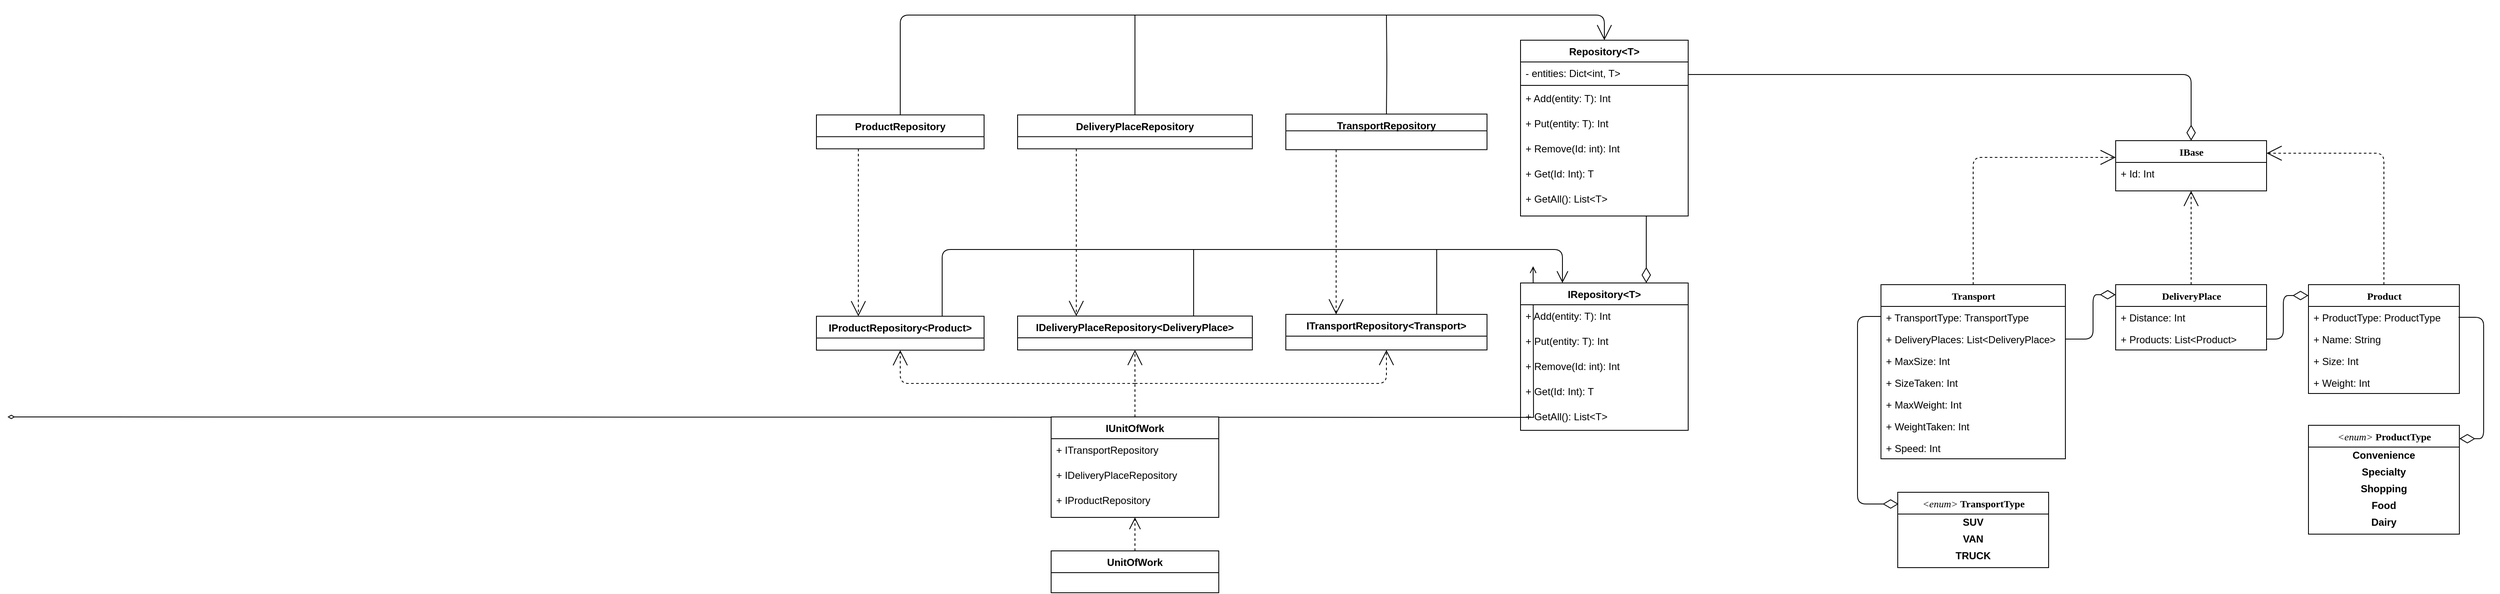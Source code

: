 <mxfile version="14.8.0" type="device"><diagram name="Page-1" id="9f46799a-70d6-7492-0946-bef42562c5a5"><mxGraphModel dx="2450" dy="764" grid="1" gridSize="10" guides="1" tooltips="1" connect="1" arrows="1" fold="1" page="1" pageScale="1" pageWidth="1100" pageHeight="850" background="none" math="0" shadow="0"><root><mxCell id="0"/><mxCell id="1" parent="0"/><mxCell id="CszDxVDu-EJz-uLOIOph-14" style="edgeStyle=orthogonalEdgeStyle;rounded=0;orthogonalLoop=1;jettySize=auto;html=1;exitX=0.5;exitY=0;exitDx=0;exitDy=0;entryX=0.5;entryY=1;entryDx=0;entryDy=0;startArrow=diamondThin;startFill=0;endArrow=open;endFill=0;" parent="1" source="78961159f06e98e8-17" edge="1"><mxGeometry relative="1" as="geometry"><mxPoint x="-2005" y="460" as="targetPoint"/></mxGeometry></mxCell><mxCell id="F6Fm4Sf8Li331SLTaKln-48" style="edgeStyle=orthogonalEdgeStyle;rounded=1;orthogonalLoop=1;jettySize=auto;html=1;startArrow=diamondThin;startFill=0;endArrow=none;endFill=0;startSize=16;endSize=16;strokeWidth=1;entryX=1;entryY=0.5;entryDx=0;entryDy=0;" edge="1" parent="1" source="78961159f06e98e8-43" target="F6Fm4Sf8Li331SLTaKln-41"><mxGeometry relative="1" as="geometry"><mxPoint x="600" y="260" as="targetPoint"/></mxGeometry></mxCell><mxCell id="78961159f06e98e8-43" value="IBase" style="swimlane;html=1;fontStyle=1;align=center;verticalAlign=top;childLayout=stackLayout;horizontal=1;startSize=26;horizontalStack=0;resizeParent=1;resizeLast=0;collapsible=1;marginBottom=0;swimlaneFillColor=#ffffff;rounded=0;shadow=0;comic=0;labelBackgroundColor=none;strokeWidth=1;fillColor=none;fontFamily=Verdana;fontSize=12" parent="1" vertex="1"><mxGeometry x="510" y="310" width="180" height="60" as="geometry"/></mxCell><mxCell id="78961159f06e98e8-44" value="+ Id: Int" style="text;html=1;strokeColor=none;fillColor=none;align=left;verticalAlign=top;spacingLeft=4;spacingRight=4;whiteSpace=wrap;overflow=hidden;rotatable=0;points=[[0,0.5],[1,0.5]];portConstraint=eastwest;" parent="78961159f06e98e8-43" vertex="1"><mxGeometry y="26" width="180" height="26" as="geometry"/></mxCell><mxCell id="78961159f06e98e8-56" value="&lt;i&gt;&lt;span style=&quot;font-weight: normal&quot;&gt;&amp;lt;enum&amp;gt;&lt;/span&gt;&lt;/i&gt; ProductType" style="swimlane;html=1;fontStyle=1;align=center;verticalAlign=top;childLayout=stackLayout;horizontal=1;startSize=26;horizontalStack=0;resizeParent=1;resizeLast=0;collapsible=1;marginBottom=0;swimlaneFillColor=#ffffff;rounded=0;shadow=0;comic=0;labelBackgroundColor=none;strokeWidth=1;fillColor=none;fontFamily=Verdana;fontSize=12" parent="1" vertex="1"><mxGeometry x="740" y="650" width="180" height="130" as="geometry"><mxRectangle x="1000" y="510" width="170" height="26" as="alternateBounds"/></mxGeometry></mxCell><mxCell id="F6Fm4Sf8Li331SLTaKln-8" value="&lt;b&gt;Convenience&lt;/b&gt;" style="text;html=1;strokeColor=none;fillColor=none;align=center;verticalAlign=middle;whiteSpace=wrap;rounded=0;" vertex="1" parent="78961159f06e98e8-56"><mxGeometry y="26" width="180" height="20" as="geometry"/></mxCell><mxCell id="F6Fm4Sf8Li331SLTaKln-9" value="&lt;b&gt;Specialty&lt;span style=&quot;white-space: pre&quot;&gt;&lt;/span&gt;&lt;/b&gt;" style="text;html=1;strokeColor=none;fillColor=none;align=center;verticalAlign=middle;whiteSpace=wrap;rounded=0;" vertex="1" parent="78961159f06e98e8-56"><mxGeometry y="46" width="180" height="20" as="geometry"/></mxCell><mxCell id="F6Fm4Sf8Li331SLTaKln-10" value="&lt;b&gt;Shopping&lt;/b&gt;" style="text;html=1;strokeColor=none;fillColor=none;align=center;verticalAlign=middle;whiteSpace=wrap;rounded=0;" vertex="1" parent="78961159f06e98e8-56"><mxGeometry y="66" width="180" height="20" as="geometry"/></mxCell><mxCell id="F6Fm4Sf8Li331SLTaKln-11" value="&lt;b&gt;Food&lt;/b&gt;" style="text;html=1;strokeColor=none;fillColor=none;align=center;verticalAlign=middle;whiteSpace=wrap;rounded=0;" vertex="1" parent="78961159f06e98e8-56"><mxGeometry y="86" width="180" height="20" as="geometry"/></mxCell><mxCell id="F6Fm4Sf8Li331SLTaKln-12" value="&lt;b&gt;Dairy&lt;/b&gt;" style="text;html=1;strokeColor=none;fillColor=none;align=center;verticalAlign=middle;whiteSpace=wrap;rounded=0;" vertex="1" parent="78961159f06e98e8-56"><mxGeometry y="106" width="180" height="20" as="geometry"/></mxCell><mxCell id="78961159f06e98e8-128" style="edgeStyle=orthogonalEdgeStyle;html=1;labelBackgroundColor=none;startFill=0;startSize=8;endArrow=open;endFill=0;endSize=16;fontFamily=Verdana;fontSize=12;dashed=1;exitX=0.5;exitY=0;exitDx=0;exitDy=0;" parent="1" source="78961159f06e98e8-82" target="78961159f06e98e8-43" edge="1"><mxGeometry relative="1" as="geometry"><Array as="points"><mxPoint x="340" y="330"/></Array></mxGeometry></mxCell><mxCell id="78961159f06e98e8-82" value="Transport" style="swimlane;html=1;fontStyle=1;align=center;verticalAlign=top;childLayout=stackLayout;horizontal=1;startSize=26;horizontalStack=0;resizeParent=1;resizeLast=0;collapsible=1;marginBottom=0;swimlaneFillColor=#ffffff;rounded=0;shadow=0;comic=0;labelBackgroundColor=none;strokeWidth=1;fillColor=none;fontFamily=Verdana;fontSize=12" parent="1" vertex="1"><mxGeometry x="230" y="482" width="220" height="208" as="geometry"/></mxCell><mxCell id="78961159f06e98e8-83" value="+ TransportType: TransportType" style="text;html=1;strokeColor=none;fillColor=none;align=left;verticalAlign=top;spacingLeft=4;spacingRight=4;whiteSpace=wrap;overflow=hidden;rotatable=0;points=[[0,0.5],[1,0.5]];portConstraint=eastwest;" parent="78961159f06e98e8-82" vertex="1"><mxGeometry y="26" width="220" height="26" as="geometry"/></mxCell><mxCell id="F6Fm4Sf8Li331SLTaKln-30" value="+ DeliveryPlaces: List&amp;lt;DeliveryPlace&amp;gt;" style="text;html=1;strokeColor=none;fillColor=none;align=left;verticalAlign=top;spacingLeft=4;spacingRight=4;whiteSpace=wrap;overflow=hidden;rotatable=0;points=[[0,0.5],[1,0.5]];portConstraint=eastwest;" vertex="1" parent="78961159f06e98e8-82"><mxGeometry y="52" width="220" height="26" as="geometry"/></mxCell><mxCell id="CszDxVDu-EJz-uLOIOph-9" value="+ MaxSize: Int" style="text;html=1;strokeColor=none;fillColor=none;align=left;verticalAlign=top;spacingLeft=4;spacingRight=4;whiteSpace=wrap;overflow=hidden;rotatable=0;points=[[0,0.5],[1,0.5]];portConstraint=eastwest;" parent="78961159f06e98e8-82" vertex="1"><mxGeometry y="78" width="220" height="26" as="geometry"/></mxCell><mxCell id="F6Fm4Sf8Li331SLTaKln-14" value="+ SizeTaken: Int" style="text;html=1;strokeColor=none;fillColor=none;align=left;verticalAlign=top;spacingLeft=4;spacingRight=4;whiteSpace=wrap;overflow=hidden;rotatable=0;points=[[0,0.5],[1,0.5]];portConstraint=eastwest;" vertex="1" parent="78961159f06e98e8-82"><mxGeometry y="104" width="220" height="26" as="geometry"/></mxCell><mxCell id="78961159f06e98e8-84" value="+ MaxWeight: Int" style="text;html=1;strokeColor=none;fillColor=none;align=left;verticalAlign=top;spacingLeft=4;spacingRight=4;whiteSpace=wrap;overflow=hidden;rotatable=0;points=[[0,0.5],[1,0.5]];portConstraint=eastwest;" parent="78961159f06e98e8-82" vertex="1"><mxGeometry y="130" width="220" height="26" as="geometry"/></mxCell><mxCell id="F6Fm4Sf8Li331SLTaKln-15" value="+ WeightTaken: Int" style="text;html=1;strokeColor=none;fillColor=none;align=left;verticalAlign=top;spacingLeft=4;spacingRight=4;whiteSpace=wrap;overflow=hidden;rotatable=0;points=[[0,0.5],[1,0.5]];portConstraint=eastwest;" vertex="1" parent="78961159f06e98e8-82"><mxGeometry y="156" width="220" height="26" as="geometry"/></mxCell><mxCell id="F6Fm4Sf8Li331SLTaKln-16" value="+ Speed: Int" style="text;html=1;strokeColor=none;fillColor=none;align=left;verticalAlign=top;spacingLeft=4;spacingRight=4;whiteSpace=wrap;overflow=hidden;rotatable=0;points=[[0,0.5],[1,0.5]];portConstraint=eastwest;" vertex="1" parent="78961159f06e98e8-82"><mxGeometry y="182" width="220" height="26" as="geometry"/></mxCell><mxCell id="78961159f06e98e8-127" style="edgeStyle=orthogonalEdgeStyle;html=1;labelBackgroundColor=none;startFill=0;startSize=8;endArrow=open;endFill=0;endSize=16;fontFamily=Verdana;fontSize=12;dashed=1;entryX=1;entryY=0.25;entryDx=0;entryDy=0;" parent="1" source="78961159f06e98e8-95" target="78961159f06e98e8-43" edge="1"><mxGeometry relative="1" as="geometry"><Array as="points"><mxPoint x="830" y="325"/></Array></mxGeometry></mxCell><mxCell id="78961159f06e98e8-95" value="Product" style="swimlane;html=1;fontStyle=1;align=center;verticalAlign=top;childLayout=stackLayout;horizontal=1;startSize=26;horizontalStack=0;resizeParent=1;resizeLast=0;collapsible=1;marginBottom=0;swimlaneFillColor=#ffffff;rounded=0;shadow=0;comic=0;labelBackgroundColor=none;strokeWidth=1;fillColor=none;fontFamily=Verdana;fontSize=12" parent="1" vertex="1"><mxGeometry x="740" y="482" width="180" height="130" as="geometry"/></mxCell><mxCell id="F6Fm4Sf8Li331SLTaKln-7" value="+ ProductType: ProductType" style="text;html=1;strokeColor=none;fillColor=none;align=left;verticalAlign=top;spacingLeft=4;spacingRight=4;whiteSpace=wrap;overflow=hidden;rotatable=0;points=[[0,0.5],[1,0.5]];portConstraint=eastwest;" vertex="1" parent="78961159f06e98e8-95"><mxGeometry y="26" width="180" height="26" as="geometry"/></mxCell><mxCell id="78961159f06e98e8-96" value="+ Name: String" style="text;html=1;strokeColor=none;fillColor=none;align=left;verticalAlign=top;spacingLeft=4;spacingRight=4;whiteSpace=wrap;overflow=hidden;rotatable=0;points=[[0,0.5],[1,0.5]];portConstraint=eastwest;" parent="78961159f06e98e8-95" vertex="1"><mxGeometry y="52" width="180" height="26" as="geometry"/></mxCell><mxCell id="78961159f06e98e8-97" value="+ Size: Int" style="text;html=1;strokeColor=none;fillColor=none;align=left;verticalAlign=top;spacingLeft=4;spacingRight=4;whiteSpace=wrap;overflow=hidden;rotatable=0;points=[[0,0.5],[1,0.5]];portConstraint=eastwest;" parent="78961159f06e98e8-95" vertex="1"><mxGeometry y="78" width="180" height="26" as="geometry"/></mxCell><mxCell id="78961159f06e98e8-98" value="+ Weight: Int" style="text;html=1;strokeColor=none;fillColor=none;align=left;verticalAlign=top;spacingLeft=4;spacingRight=4;whiteSpace=wrap;overflow=hidden;rotatable=0;points=[[0,0.5],[1,0.5]];portConstraint=eastwest;" parent="78961159f06e98e8-95" vertex="1"><mxGeometry y="104" width="180" height="26" as="geometry"/></mxCell><mxCell id="CszDxVDu-EJz-uLOIOph-10" style="edgeStyle=orthogonalEdgeStyle;rounded=0;orthogonalLoop=1;jettySize=auto;html=1;startArrow=diamondThin;startFill=0;endArrow=open;endFill=0;exitX=0.5;exitY=0;exitDx=0;exitDy=0;entryX=0.5;entryY=1;entryDx=0;entryDy=0;" parent="1" edge="1" target="78961159f06e98e8-17"><mxGeometry relative="1" as="geometry"><mxPoint x="-185" y="460" as="targetPoint"/><mxPoint x="-2005" y="640" as="sourcePoint"/></mxGeometry></mxCell><mxCell id="F6Fm4Sf8Li331SLTaKln-13" style="edgeStyle=orthogonalEdgeStyle;rounded=1;orthogonalLoop=1;jettySize=auto;html=1;startArrow=diamondThin;startFill=0;endSize=16;endArrow=none;endFill=0;startSize=16;exitX=1.006;exitY=0.123;exitDx=0;exitDy=0;exitPerimeter=0;" edge="1" parent="1"><mxGeometry relative="1" as="geometry"><mxPoint x="920.08" y="665.99" as="sourcePoint"/><mxPoint x="919" y="521" as="targetPoint"/><Array as="points"><mxPoint x="949" y="666"/><mxPoint x="949" y="521"/></Array></mxGeometry></mxCell><mxCell id="F6Fm4Sf8Li331SLTaKln-24" style="edgeStyle=orthogonalEdgeStyle;rounded=1;orthogonalLoop=1;jettySize=auto;html=1;startArrow=diamondThin;startFill=0;endArrow=none;endFill=0;startSize=16;endSize=16;" edge="1" parent="1"><mxGeometry relative="1" as="geometry"><mxPoint x="251" y="744" as="sourcePoint"/><mxPoint x="230" y="520" as="targetPoint"/><Array as="points"><mxPoint x="202" y="744"/><mxPoint x="202" y="520"/><mxPoint x="230" y="520"/></Array></mxGeometry></mxCell><mxCell id="F6Fm4Sf8Li331SLTaKln-17" value="&lt;i&gt;&lt;span style=&quot;font-weight: normal&quot;&gt;&amp;lt;enum&amp;gt;&lt;/span&gt;&lt;/i&gt; TransportType" style="swimlane;html=1;fontStyle=1;align=center;verticalAlign=top;childLayout=stackLayout;horizontal=1;startSize=26;horizontalStack=0;resizeParent=1;resizeLast=0;collapsible=1;marginBottom=0;swimlaneFillColor=#ffffff;rounded=0;shadow=0;comic=0;labelBackgroundColor=none;strokeWidth=1;fillColor=none;fontFamily=Verdana;fontSize=12" vertex="1" parent="1"><mxGeometry x="250" y="730" width="180" height="90" as="geometry"><mxRectangle x="1000" y="510" width="170" height="26" as="alternateBounds"/></mxGeometry></mxCell><mxCell id="F6Fm4Sf8Li331SLTaKln-18" value="&lt;b&gt;SUV&lt;/b&gt;" style="text;html=1;strokeColor=none;fillColor=none;align=center;verticalAlign=middle;whiteSpace=wrap;rounded=0;" vertex="1" parent="F6Fm4Sf8Li331SLTaKln-17"><mxGeometry y="26" width="180" height="20" as="geometry"/></mxCell><mxCell id="F6Fm4Sf8Li331SLTaKln-19" value="&lt;b&gt;VAN&lt;/b&gt;" style="text;html=1;strokeColor=none;fillColor=none;align=center;verticalAlign=middle;whiteSpace=wrap;rounded=0;" vertex="1" parent="F6Fm4Sf8Li331SLTaKln-17"><mxGeometry y="46" width="180" height="20" as="geometry"/></mxCell><mxCell id="F6Fm4Sf8Li331SLTaKln-20" value="&lt;b&gt;TRUCK&lt;/b&gt;" style="text;html=1;strokeColor=none;fillColor=none;align=center;verticalAlign=middle;whiteSpace=wrap;rounded=0;" vertex="1" parent="F6Fm4Sf8Li331SLTaKln-17"><mxGeometry y="66" width="180" height="20" as="geometry"/></mxCell><mxCell id="F6Fm4Sf8Li331SLTaKln-32" style="edgeStyle=orthogonalEdgeStyle;rounded=1;orthogonalLoop=1;jettySize=auto;html=1;exitX=0.5;exitY=0;exitDx=0;exitDy=0;startArrow=none;startFill=0;endArrow=open;endFill=0;startSize=16;endSize=16;dashed=1;" edge="1" parent="1" source="F6Fm4Sf8Li331SLTaKln-25"><mxGeometry relative="1" as="geometry"><mxPoint x="600" y="370" as="targetPoint"/><Array as="points"><mxPoint x="600" y="390"/><mxPoint x="600" y="390"/></Array></mxGeometry></mxCell><mxCell id="F6Fm4Sf8Li331SLTaKln-39" style="edgeStyle=orthogonalEdgeStyle;rounded=1;orthogonalLoop=1;jettySize=auto;html=1;startArrow=diamondThin;startFill=0;endArrow=none;endFill=0;startSize=16;endSize=16;strokeWidth=1;exitX=-0.017;exitY=0.154;exitDx=0;exitDy=0;exitPerimeter=0;" edge="1" parent="1"><mxGeometry relative="1" as="geometry"><mxPoint x="450" y="547" as="targetPoint"/><mxPoint x="509.94" y="494.012" as="sourcePoint"/><Array as="points"><mxPoint x="483" y="494"/><mxPoint x="483" y="547"/></Array></mxGeometry></mxCell><mxCell id="F6Fm4Sf8Li331SLTaKln-25" value="DeliveryPlace" style="swimlane;html=1;fontStyle=1;align=center;verticalAlign=top;childLayout=stackLayout;horizontal=1;startSize=26;horizontalStack=0;resizeParent=1;resizeLast=0;collapsible=1;marginBottom=0;swimlaneFillColor=#ffffff;rounded=0;shadow=0;comic=0;labelBackgroundColor=none;strokeWidth=1;fillColor=none;fontFamily=Verdana;fontSize=12" vertex="1" parent="1"><mxGeometry x="510" y="482" width="180" height="78" as="geometry"/></mxCell><mxCell id="F6Fm4Sf8Li331SLTaKln-26" value="+ Distance: Int" style="text;html=1;strokeColor=none;fillColor=none;align=left;verticalAlign=top;spacingLeft=4;spacingRight=4;whiteSpace=wrap;overflow=hidden;rotatable=0;points=[[0,0.5],[1,0.5]];portConstraint=eastwest;" vertex="1" parent="F6Fm4Sf8Li331SLTaKln-25"><mxGeometry y="26" width="180" height="26" as="geometry"/></mxCell><mxCell id="F6Fm4Sf8Li331SLTaKln-27" value="+ Products: List&amp;lt;Product&amp;gt;" style="text;html=1;strokeColor=none;fillColor=none;align=left;verticalAlign=top;spacingLeft=4;spacingRight=4;whiteSpace=wrap;overflow=hidden;rotatable=0;points=[[0,0.5],[1,0.5]];portConstraint=eastwest;" vertex="1" parent="F6Fm4Sf8Li331SLTaKln-25"><mxGeometry y="52" width="180" height="26" as="geometry"/></mxCell><mxCell id="F6Fm4Sf8Li331SLTaKln-37" style="edgeStyle=orthogonalEdgeStyle;rounded=1;orthogonalLoop=1;jettySize=auto;html=1;startArrow=diamondThin;startFill=0;endArrow=none;endFill=0;startSize=16;endSize=16;strokeWidth=1;entryX=1;entryY=0.5;entryDx=0;entryDy=0;" edge="1" parent="1" target="F6Fm4Sf8Li331SLTaKln-27"><mxGeometry relative="1" as="geometry"><mxPoint x="940" y="200" as="targetPoint"/><mxPoint x="740" y="495" as="sourcePoint"/><Array as="points"><mxPoint x="710" y="495"/><mxPoint x="710" y="547"/></Array></mxGeometry></mxCell><mxCell id="F6Fm4Sf8Li331SLTaKln-40" value="Repository&lt;T&gt;" style="swimlane;fontStyle=1;align=center;verticalAlign=top;childLayout=stackLayout;horizontal=1;startSize=26;horizontalStack=0;resizeParent=1;resizeLast=0;collapsible=1;marginBottom=0;rounded=0;shadow=0;strokeWidth=1;" vertex="1" parent="1"><mxGeometry x="-200" y="190" width="200" height="210" as="geometry"><mxRectangle x="340" y="380" width="170" height="26" as="alternateBounds"/></mxGeometry></mxCell><mxCell id="F6Fm4Sf8Li331SLTaKln-41" value="- entities: Dict&lt;int, T&gt;" style="text;align=left;verticalAlign=top;spacingLeft=4;spacingRight=4;overflow=hidden;rotatable=0;points=[[0,0.5],[1,0.5]];portConstraint=eastwest;" vertex="1" parent="F6Fm4Sf8Li331SLTaKln-40"><mxGeometry y="26" width="200" height="30" as="geometry"/></mxCell><mxCell id="F6Fm4Sf8Li331SLTaKln-42" value="+ Add(entity: T): Int" style="text;align=left;verticalAlign=top;spacingLeft=4;spacingRight=4;overflow=hidden;rotatable=0;points=[[0,0.5],[1,0.5]];portConstraint=eastwest;" vertex="1" parent="F6Fm4Sf8Li331SLTaKln-40"><mxGeometry y="56" width="200" height="30" as="geometry"/></mxCell><mxCell id="F6Fm4Sf8Li331SLTaKln-47" value="+ Put(entity: T): Int" style="text;align=left;verticalAlign=top;spacingLeft=4;spacingRight=4;overflow=hidden;rotatable=0;points=[[0,0.5],[1,0.5]];portConstraint=eastwest;" vertex="1" parent="F6Fm4Sf8Li331SLTaKln-40"><mxGeometry y="86" width="200" height="30" as="geometry"/></mxCell><mxCell id="F6Fm4Sf8Li331SLTaKln-43" value="+ Remove(Id: int): Int" style="text;align=left;verticalAlign=top;spacingLeft=4;spacingRight=4;overflow=hidden;rotatable=0;points=[[0,0.5],[1,0.5]];portConstraint=eastwest;" vertex="1" parent="F6Fm4Sf8Li331SLTaKln-40"><mxGeometry y="116" width="200" height="30" as="geometry"/></mxCell><mxCell id="F6Fm4Sf8Li331SLTaKln-44" value="+ Get(Id: Int): T" style="text;align=left;verticalAlign=top;spacingLeft=4;spacingRight=4;overflow=hidden;rotatable=0;points=[[0,0.5],[1,0.5]];portConstraint=eastwest;" vertex="1" parent="F6Fm4Sf8Li331SLTaKln-40"><mxGeometry y="146" width="200" height="30" as="geometry"/></mxCell><mxCell id="F6Fm4Sf8Li331SLTaKln-45" value="+ GetAll(): List&lt;T&gt;" style="text;align=left;verticalAlign=top;spacingLeft=4;spacingRight=4;overflow=hidden;rotatable=0;points=[[0,0.5],[1,0.5]];portConstraint=eastwest;" vertex="1" parent="F6Fm4Sf8Li331SLTaKln-40"><mxGeometry y="176" width="200" height="30" as="geometry"/></mxCell><mxCell id="F6Fm4Sf8Li331SLTaKln-46" value="" style="endArrow=none;html=1;startSize=16;endSize=16;strokeWidth=1;exitX=0;exitY=0.5;exitDx=0;exitDy=0;entryX=1;entryY=0.5;entryDx=0;entryDy=0;" edge="1" parent="F6Fm4Sf8Li331SLTaKln-40"><mxGeometry width="50" height="50" relative="1" as="geometry"><mxPoint y="54" as="sourcePoint"/><mxPoint x="200" y="54" as="targetPoint"/><Array as="points"/></mxGeometry></mxCell><mxCell id="F6Fm4Sf8Li331SLTaKln-73" style="edgeStyle=orthogonalEdgeStyle;rounded=0;orthogonalLoop=1;jettySize=auto;html=1;startArrow=diamondThin;startFill=0;endArrow=none;endFill=0;startSize=16;endSize=16;strokeWidth=1;exitX=0.75;exitY=0;exitDx=0;exitDy=0;entryX=0.75;entryY=1;entryDx=0;entryDy=0;" edge="1" parent="1" source="F6Fm4Sf8Li331SLTaKln-49" target="F6Fm4Sf8Li331SLTaKln-40"><mxGeometry relative="1" as="geometry"><mxPoint x="-30" y="470" as="sourcePoint"/><mxPoint x="-60" y="440" as="targetPoint"/></mxGeometry></mxCell><mxCell id="F6Fm4Sf8Li331SLTaKln-74" style="edgeStyle=orthogonalEdgeStyle;rounded=1;orthogonalLoop=1;jettySize=auto;html=1;exitX=0.25;exitY=0;exitDx=0;exitDy=0;startArrow=open;startFill=0;endArrow=none;endFill=0;startSize=12;endSize=16;strokeWidth=1;entryX=0.75;entryY=0;entryDx=0;entryDy=0;" edge="1" parent="1" source="F6Fm4Sf8Li331SLTaKln-49" target="F6Fm4Sf8Li331SLTaKln-62"><mxGeometry relative="1" as="geometry"><mxPoint x="-910" y="460" as="targetPoint"/><Array as="points"><mxPoint x="-150" y="440"/><mxPoint x="-890" y="440"/></Array></mxGeometry></mxCell><mxCell id="F6Fm4Sf8Li331SLTaKln-49" value="IRepository&lt;T&gt;" style="swimlane;fontStyle=1;align=center;verticalAlign=top;childLayout=stackLayout;horizontal=1;startSize=26;horizontalStack=0;resizeParent=1;resizeLast=0;collapsible=1;marginBottom=0;rounded=0;shadow=0;strokeWidth=1;" vertex="1" parent="1"><mxGeometry x="-200" y="480" width="200" height="176" as="geometry"><mxRectangle x="340" y="380" width="170" height="26" as="alternateBounds"/></mxGeometry></mxCell><mxCell id="F6Fm4Sf8Li331SLTaKln-51" value="+ Add(entity: T): Int" style="text;align=left;verticalAlign=top;spacingLeft=4;spacingRight=4;overflow=hidden;rotatable=0;points=[[0,0.5],[1,0.5]];portConstraint=eastwest;" vertex="1" parent="F6Fm4Sf8Li331SLTaKln-49"><mxGeometry y="26" width="200" height="30" as="geometry"/></mxCell><mxCell id="F6Fm4Sf8Li331SLTaKln-52" value="+ Put(entity: T): Int" style="text;align=left;verticalAlign=top;spacingLeft=4;spacingRight=4;overflow=hidden;rotatable=0;points=[[0,0.5],[1,0.5]];portConstraint=eastwest;" vertex="1" parent="F6Fm4Sf8Li331SLTaKln-49"><mxGeometry y="56" width="200" height="30" as="geometry"/></mxCell><mxCell id="F6Fm4Sf8Li331SLTaKln-53" value="+ Remove(Id: int): Int" style="text;align=left;verticalAlign=top;spacingLeft=4;spacingRight=4;overflow=hidden;rotatable=0;points=[[0,0.5],[1,0.5]];portConstraint=eastwest;" vertex="1" parent="F6Fm4Sf8Li331SLTaKln-49"><mxGeometry y="86" width="200" height="30" as="geometry"/></mxCell><mxCell id="F6Fm4Sf8Li331SLTaKln-54" value="+ Get(Id: Int): T" style="text;align=left;verticalAlign=top;spacingLeft=4;spacingRight=4;overflow=hidden;rotatable=0;points=[[0,0.5],[1,0.5]];portConstraint=eastwest;" vertex="1" parent="F6Fm4Sf8Li331SLTaKln-49"><mxGeometry y="116" width="200" height="30" as="geometry"/></mxCell><mxCell id="F6Fm4Sf8Li331SLTaKln-55" value="+ GetAll(): List&lt;T&gt;" style="text;align=left;verticalAlign=top;spacingLeft=4;spacingRight=4;overflow=hidden;rotatable=0;points=[[0,0.5],[1,0.5]];portConstraint=eastwest;" vertex="1" parent="F6Fm4Sf8Li331SLTaKln-49"><mxGeometry y="146" width="200" height="30" as="geometry"/></mxCell><mxCell id="F6Fm4Sf8Li331SLTaKln-76" style="edgeStyle=orthogonalEdgeStyle;rounded=0;orthogonalLoop=1;jettySize=auto;html=1;exitX=0.75;exitY=0;exitDx=0;exitDy=0;startArrow=none;startFill=0;endArrow=none;endFill=0;startSize=16;endSize=16;strokeWidth=1;" edge="1" parent="1" source="F6Fm4Sf8Li331SLTaKln-58"><mxGeometry relative="1" as="geometry"><mxPoint x="-300" y="440" as="targetPoint"/></mxGeometry></mxCell><mxCell id="F6Fm4Sf8Li331SLTaKln-58" value="ITransportRepository&lt;Transport&gt;" style="swimlane;fontStyle=1;align=center;verticalAlign=top;childLayout=stackLayout;horizontal=1;startSize=26;horizontalStack=0;resizeParent=1;resizeLast=0;collapsible=1;marginBottom=0;rounded=0;shadow=0;strokeWidth=1;" vertex="1" parent="1"><mxGeometry x="-480" y="517.5" width="240" height="42.5" as="geometry"><mxRectangle x="340" y="380" width="170" height="26" as="alternateBounds"/></mxGeometry></mxCell><mxCell id="F6Fm4Sf8Li331SLTaKln-75" style="edgeStyle=orthogonalEdgeStyle;rounded=0;orthogonalLoop=1;jettySize=auto;html=1;startArrow=none;startFill=0;endArrow=none;endFill=0;startSize=16;endSize=16;strokeWidth=1;exitX=0.75;exitY=0;exitDx=0;exitDy=0;" edge="1" parent="1" source="F6Fm4Sf8Li331SLTaKln-60"><mxGeometry relative="1" as="geometry"><mxPoint x="-590" y="440" as="targetPoint"/><Array as="points"><mxPoint x="-590" y="460"/></Array></mxGeometry></mxCell><mxCell id="F6Fm4Sf8Li331SLTaKln-60" value="IDeliveryPlaceRepository&lt;DeliveryPlace&gt;" style="swimlane;fontStyle=1;align=center;verticalAlign=top;childLayout=stackLayout;horizontal=1;startSize=26;horizontalStack=0;resizeParent=1;resizeLast=0;collapsible=1;marginBottom=0;rounded=0;shadow=0;strokeWidth=1;" vertex="1" parent="1"><mxGeometry x="-800" y="519.5" width="280" height="40.5" as="geometry"><mxRectangle x="340" y="380" width="170" height="26" as="alternateBounds"/></mxGeometry></mxCell><mxCell id="F6Fm4Sf8Li331SLTaKln-62" value="IProductRepository&lt;Product&gt;" style="swimlane;fontStyle=1;align=center;verticalAlign=top;childLayout=stackLayout;horizontal=1;startSize=26;horizontalStack=0;resizeParent=1;resizeLast=0;collapsible=1;marginBottom=0;rounded=0;shadow=0;strokeWidth=1;" vertex="1" parent="1"><mxGeometry x="-1040" y="519.75" width="200" height="40.5" as="geometry"><mxRectangle x="340" y="380" width="170" height="26" as="alternateBounds"/></mxGeometry></mxCell><mxCell id="F6Fm4Sf8Li331SLTaKln-67" style="edgeStyle=orthogonalEdgeStyle;rounded=1;orthogonalLoop=1;jettySize=auto;html=1;startArrow=none;startFill=0;endArrow=open;endFill=0;startSize=16;endSize=16;strokeWidth=1;dashed=1;exitX=0.25;exitY=1;exitDx=0;exitDy=0;entryX=0.25;entryY=0;entryDx=0;entryDy=0;" edge="1" parent="1" source="F6Fm4Sf8Li331SLTaKln-63" target="F6Fm4Sf8Li331SLTaKln-58"><mxGeometry relative="1" as="geometry"><mxPoint x="-370" y="490" as="targetPoint"/></mxGeometry></mxCell><mxCell id="F6Fm4Sf8Li331SLTaKln-88" style="edgeStyle=orthogonalEdgeStyle;rounded=1;orthogonalLoop=1;jettySize=auto;html=1;startArrow=none;startFill=0;endArrow=none;endFill=0;startSize=16;endSize=12;strokeWidth=1;entryX=0.5;entryY=0;entryDx=0;entryDy=0;" edge="1" parent="1" target="F6Fm4Sf8Li331SLTaKln-63"><mxGeometry relative="1" as="geometry"><mxPoint x="-360" y="180" as="targetPoint"/><mxPoint x="-360" y="160" as="sourcePoint"/></mxGeometry></mxCell><mxCell id="F6Fm4Sf8Li331SLTaKln-63" value="TransportRepository" style="swimlane;fontStyle=1;align=center;verticalAlign=top;childLayout=stackLayout;horizontal=1;startSize=20;horizontalStack=0;resizeParent=1;resizeLast=0;collapsible=1;marginBottom=0;rounded=0;shadow=0;strokeWidth=1;" vertex="1" parent="1"><mxGeometry x="-480" y="278.25" width="240" height="42.5" as="geometry"><mxRectangle x="340" y="380" width="170" height="26" as="alternateBounds"/></mxGeometry></mxCell><mxCell id="F6Fm4Sf8Li331SLTaKln-71" style="edgeStyle=orthogonalEdgeStyle;rounded=0;orthogonalLoop=1;jettySize=auto;html=1;startArrow=none;startFill=0;endArrow=open;endFill=0;startSize=16;endSize=16;strokeWidth=1;dashed=1;exitX=0.25;exitY=1;exitDx=0;exitDy=0;entryX=0.25;entryY=0;entryDx=0;entryDy=0;" edge="1" parent="1" source="F6Fm4Sf8Li331SLTaKln-64" target="F6Fm4Sf8Li331SLTaKln-60"><mxGeometry relative="1" as="geometry"><mxPoint x="-690" y="500" as="targetPoint"/></mxGeometry></mxCell><mxCell id="F6Fm4Sf8Li331SLTaKln-64" value="DeliveryPlaceRepository" style="swimlane;fontStyle=1;align=center;verticalAlign=top;childLayout=stackLayout;horizontal=1;startSize=26;horizontalStack=0;resizeParent=1;resizeLast=0;collapsible=1;marginBottom=0;rounded=0;shadow=0;strokeWidth=1;" vertex="1" parent="1"><mxGeometry x="-800" y="279.25" width="280" height="40.5" as="geometry"><mxRectangle x="340" y="380" width="170" height="26" as="alternateBounds"/></mxGeometry></mxCell><mxCell id="F6Fm4Sf8Li331SLTaKln-72" style="edgeStyle=orthogonalEdgeStyle;rounded=0;orthogonalLoop=1;jettySize=auto;html=1;entryX=0.25;entryY=0;entryDx=0;entryDy=0;dashed=1;startArrow=none;startFill=0;endArrow=open;endFill=0;startSize=16;endSize=16;strokeWidth=1;exitX=0.25;exitY=1;exitDx=0;exitDy=0;" edge="1" parent="1" source="F6Fm4Sf8Li331SLTaKln-65" target="F6Fm4Sf8Li331SLTaKln-62"><mxGeometry relative="1" as="geometry"/></mxCell><mxCell id="F6Fm4Sf8Li331SLTaKln-65" value="ProductRepository" style="swimlane;fontStyle=1;align=center;verticalAlign=top;childLayout=stackLayout;horizontal=1;startSize=26;horizontalStack=0;resizeParent=1;resizeLast=0;collapsible=1;marginBottom=0;rounded=0;shadow=0;strokeWidth=1;" vertex="1" parent="1"><mxGeometry x="-1040" y="279.25" width="200" height="40.5" as="geometry"><mxRectangle x="340" y="380" width="170" height="26" as="alternateBounds"/></mxGeometry></mxCell><mxCell id="F6Fm4Sf8Li331SLTaKln-66" style="edgeStyle=orthogonalEdgeStyle;rounded=1;orthogonalLoop=1;jettySize=auto;html=1;startArrow=open;startFill=0;endArrow=none;endFill=0;startSize=16;endSize=16;strokeWidth=1;" edge="1" parent="1" source="F6Fm4Sf8Li331SLTaKln-40"><mxGeometry x="-660" y="180" as="geometry"><mxPoint x="-360" y="160" as="targetPoint"/><Array as="points"><mxPoint x="-100" y="160"/><mxPoint x="-360" y="160"/></Array></mxGeometry></mxCell><mxCell id="F6Fm4Sf8Li331SLTaKln-68" value="" style="endArrow=none;html=1;startSize=16;endSize=16;strokeWidth=1;rounded=0;exitX=0.5;exitY=0;exitDx=0;exitDy=0;" edge="1" parent="1" source="F6Fm4Sf8Li331SLTaKln-64"><mxGeometry x="-660" y="180" width="50" height="50" as="geometry"><mxPoint x="-660" y="300" as="sourcePoint"/><mxPoint x="-350" y="160" as="targetPoint"/><Array as="points"><mxPoint x="-660" y="160"/><mxPoint x="-500" y="160"/></Array></mxGeometry></mxCell><mxCell id="F6Fm4Sf8Li331SLTaKln-70" value="" style="endArrow=none;html=1;startSize=16;endSize=16;strokeWidth=1;exitX=0.5;exitY=0;exitDx=0;exitDy=0;rounded=1;" edge="1" parent="1" source="F6Fm4Sf8Li331SLTaKln-65"><mxGeometry width="50" height="50" relative="1" as="geometry"><mxPoint x="-940" y="310" as="sourcePoint"/><mxPoint x="-660" y="160" as="targetPoint"/><Array as="points"><mxPoint x="-940" y="160"/></Array></mxGeometry></mxCell><mxCell id="F6Fm4Sf8Li331SLTaKln-81" style="edgeStyle=orthogonalEdgeStyle;rounded=0;orthogonalLoop=1;jettySize=auto;html=1;exitX=0.5;exitY=0;exitDx=0;exitDy=0;entryX=0.5;entryY=1;entryDx=0;entryDy=0;startArrow=none;startFill=0;endArrow=open;endFill=0;startSize=12;endSize=16;strokeWidth=1;dashed=1;" edge="1" parent="1" source="F6Fm4Sf8Li331SLTaKln-77" target="F6Fm4Sf8Li331SLTaKln-60"><mxGeometry relative="1" as="geometry"/></mxCell><mxCell id="F6Fm4Sf8Li331SLTaKln-77" value="IUnitOfWork" style="swimlane;fontStyle=1;align=center;verticalAlign=top;childLayout=stackLayout;horizontal=1;startSize=26;horizontalStack=0;resizeParent=1;resizeLast=0;collapsible=1;marginBottom=0;rounded=0;shadow=0;strokeWidth=1;" vertex="1" parent="1"><mxGeometry x="-760" y="640" width="200" height="120" as="geometry"><mxRectangle x="340" y="380" width="170" height="26" as="alternateBounds"/></mxGeometry></mxCell><mxCell id="F6Fm4Sf8Li331SLTaKln-78" value="+ ITransportRepository" style="text;align=left;verticalAlign=top;spacingLeft=4;spacingRight=4;overflow=hidden;rotatable=0;points=[[0,0.5],[1,0.5]];portConstraint=eastwest;" vertex="1" parent="F6Fm4Sf8Li331SLTaKln-77"><mxGeometry y="26" width="200" height="30" as="geometry"/></mxCell><mxCell id="F6Fm4Sf8Li331SLTaKln-79" value="+ IDeliveryPlaceRepository" style="text;align=left;verticalAlign=top;spacingLeft=4;spacingRight=4;overflow=hidden;rotatable=0;points=[[0,0.5],[1,0.5]];portConstraint=eastwest;" vertex="1" parent="F6Fm4Sf8Li331SLTaKln-77"><mxGeometry y="56" width="200" height="30" as="geometry"/></mxCell><mxCell id="F6Fm4Sf8Li331SLTaKln-80" value="+ IProductRepository" style="text;align=left;verticalAlign=top;spacingLeft=4;spacingRight=4;overflow=hidden;rotatable=0;points=[[0,0.5],[1,0.5]];portConstraint=eastwest;" vertex="1" parent="F6Fm4Sf8Li331SLTaKln-77"><mxGeometry y="86" width="200" height="30" as="geometry"/></mxCell><mxCell id="F6Fm4Sf8Li331SLTaKln-83" value="" style="endArrow=open;dashed=1;html=1;startSize=12;endSize=16;strokeWidth=1;entryX=0.5;entryY=1;entryDx=0;entryDy=0;endFill=0;" edge="1" parent="1" target="F6Fm4Sf8Li331SLTaKln-58"><mxGeometry width="50" height="50" relative="1" as="geometry"><mxPoint x="-660" y="600" as="sourcePoint"/><mxPoint x="-360" y="600" as="targetPoint"/><Array as="points"><mxPoint x="-360" y="600"/></Array></mxGeometry></mxCell><mxCell id="F6Fm4Sf8Li331SLTaKln-84" value="" style="endArrow=open;dashed=1;html=1;startSize=12;endSize=16;strokeWidth=1;entryX=0.5;entryY=1;entryDx=0;entryDy=0;endFill=0;" edge="1" parent="1" target="F6Fm4Sf8Li331SLTaKln-62"><mxGeometry width="50" height="50" relative="1" as="geometry"><mxPoint x="-660" y="600" as="sourcePoint"/><mxPoint x="-940" y="600" as="targetPoint"/><Array as="points"><mxPoint x="-940" y="600"/></Array></mxGeometry></mxCell><mxCell id="F6Fm4Sf8Li331SLTaKln-87" style="edgeStyle=orthogonalEdgeStyle;rounded=0;orthogonalLoop=1;jettySize=auto;html=1;entryX=0.5;entryY=1;entryDx=0;entryDy=0;dashed=1;startArrow=none;startFill=0;endArrow=open;endFill=0;startSize=16;endSize=12;strokeWidth=1;" edge="1" parent="1" source="F6Fm4Sf8Li331SLTaKln-86" target="F6Fm4Sf8Li331SLTaKln-77"><mxGeometry relative="1" as="geometry"><Array as="points"><mxPoint x="-660" y="780"/><mxPoint x="-660" y="780"/></Array></mxGeometry></mxCell><mxCell id="F6Fm4Sf8Li331SLTaKln-86" value="UnitOfWork" style="swimlane;fontStyle=1;align=center;verticalAlign=top;childLayout=stackLayout;horizontal=1;startSize=26;horizontalStack=0;resizeParent=1;resizeLast=0;collapsible=1;marginBottom=0;rounded=0;shadow=0;strokeWidth=1;" vertex="1" parent="1"><mxGeometry x="-760" y="800" width="200" height="50" as="geometry"><mxRectangle x="340" y="380" width="170" height="26" as="alternateBounds"/></mxGeometry></mxCell></root></mxGraphModel></diagram></mxfile>